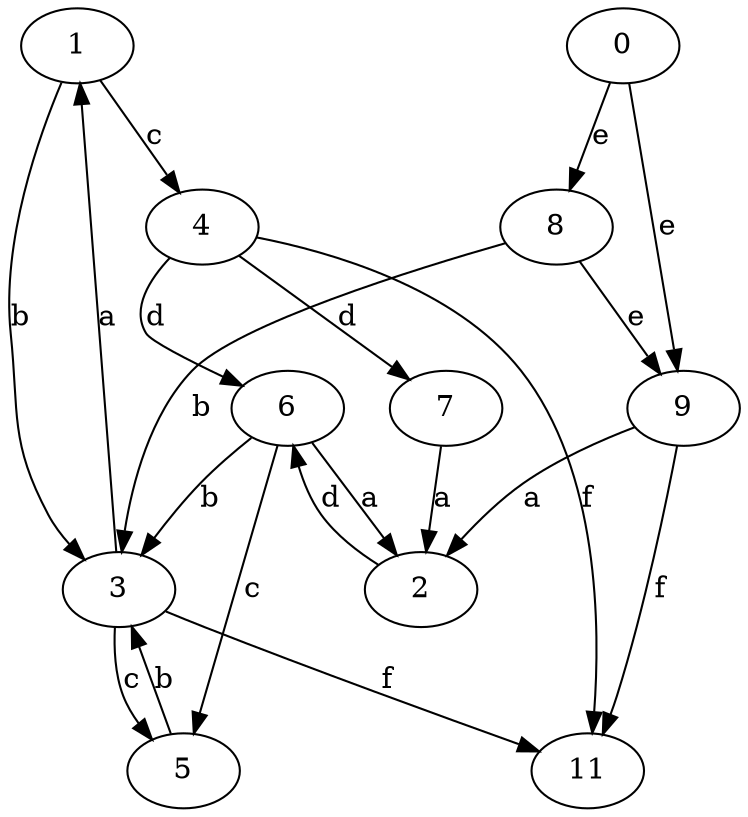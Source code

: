 strict digraph  {
1;
0;
2;
3;
4;
5;
6;
7;
8;
9;
11;
1 -> 3  [label=b];
1 -> 4  [label=c];
0 -> 8  [label=e];
0 -> 9  [label=e];
2 -> 6  [label=d];
3 -> 1  [label=a];
3 -> 5  [label=c];
3 -> 11  [label=f];
4 -> 6  [label=d];
4 -> 7  [label=d];
4 -> 11  [label=f];
5 -> 3  [label=b];
6 -> 2  [label=a];
6 -> 3  [label=b];
6 -> 5  [label=c];
7 -> 2  [label=a];
8 -> 3  [label=b];
8 -> 9  [label=e];
9 -> 2  [label=a];
9 -> 11  [label=f];
}
